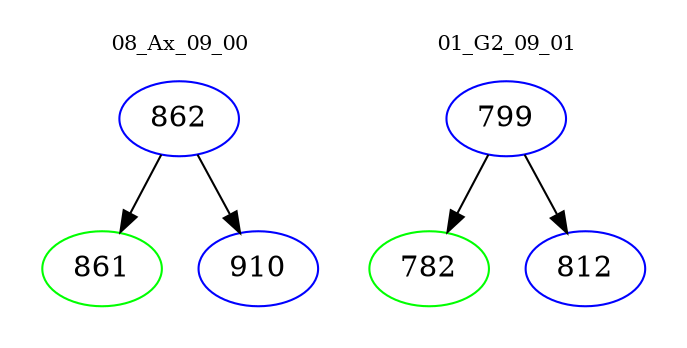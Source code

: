 digraph{
subgraph cluster_0 {
color = white
label = "08_Ax_09_00";
fontsize=10;
T0_862 [label="862", color="blue"]
T0_862 -> T0_861 [color="black"]
T0_861 [label="861", color="green"]
T0_862 -> T0_910 [color="black"]
T0_910 [label="910", color="blue"]
}
subgraph cluster_1 {
color = white
label = "01_G2_09_01";
fontsize=10;
T1_799 [label="799", color="blue"]
T1_799 -> T1_782 [color="black"]
T1_782 [label="782", color="green"]
T1_799 -> T1_812 [color="black"]
T1_812 [label="812", color="blue"]
}
}
